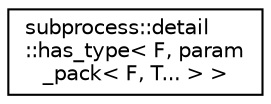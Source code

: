 digraph "Graphical Class Hierarchy"
{
  edge [fontname="Helvetica",fontsize="10",labelfontname="Helvetica",labelfontsize="10"];
  node [fontname="Helvetica",fontsize="10",shape=record];
  rankdir="LR";
  Node0 [label="subprocess::detail\l::has_type\< F, param\l_pack\< F, T... \> \>",height=0.2,width=0.4,color="black", fillcolor="white", style="filled",URL="$structsubprocess_1_1detail_1_1has__type_3_01F_00_01param__pack_3_01F_00_01T_8_8_8_01_4_01_4.html"];
}
